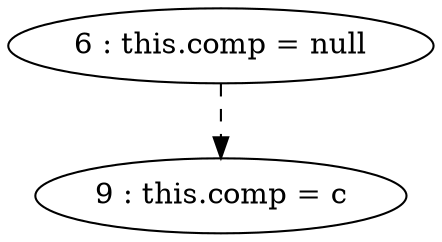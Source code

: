digraph G {
"6 : this.comp = null"
"6 : this.comp = null" -> "9 : this.comp = c" [style=dashed]
"9 : this.comp = c"
}